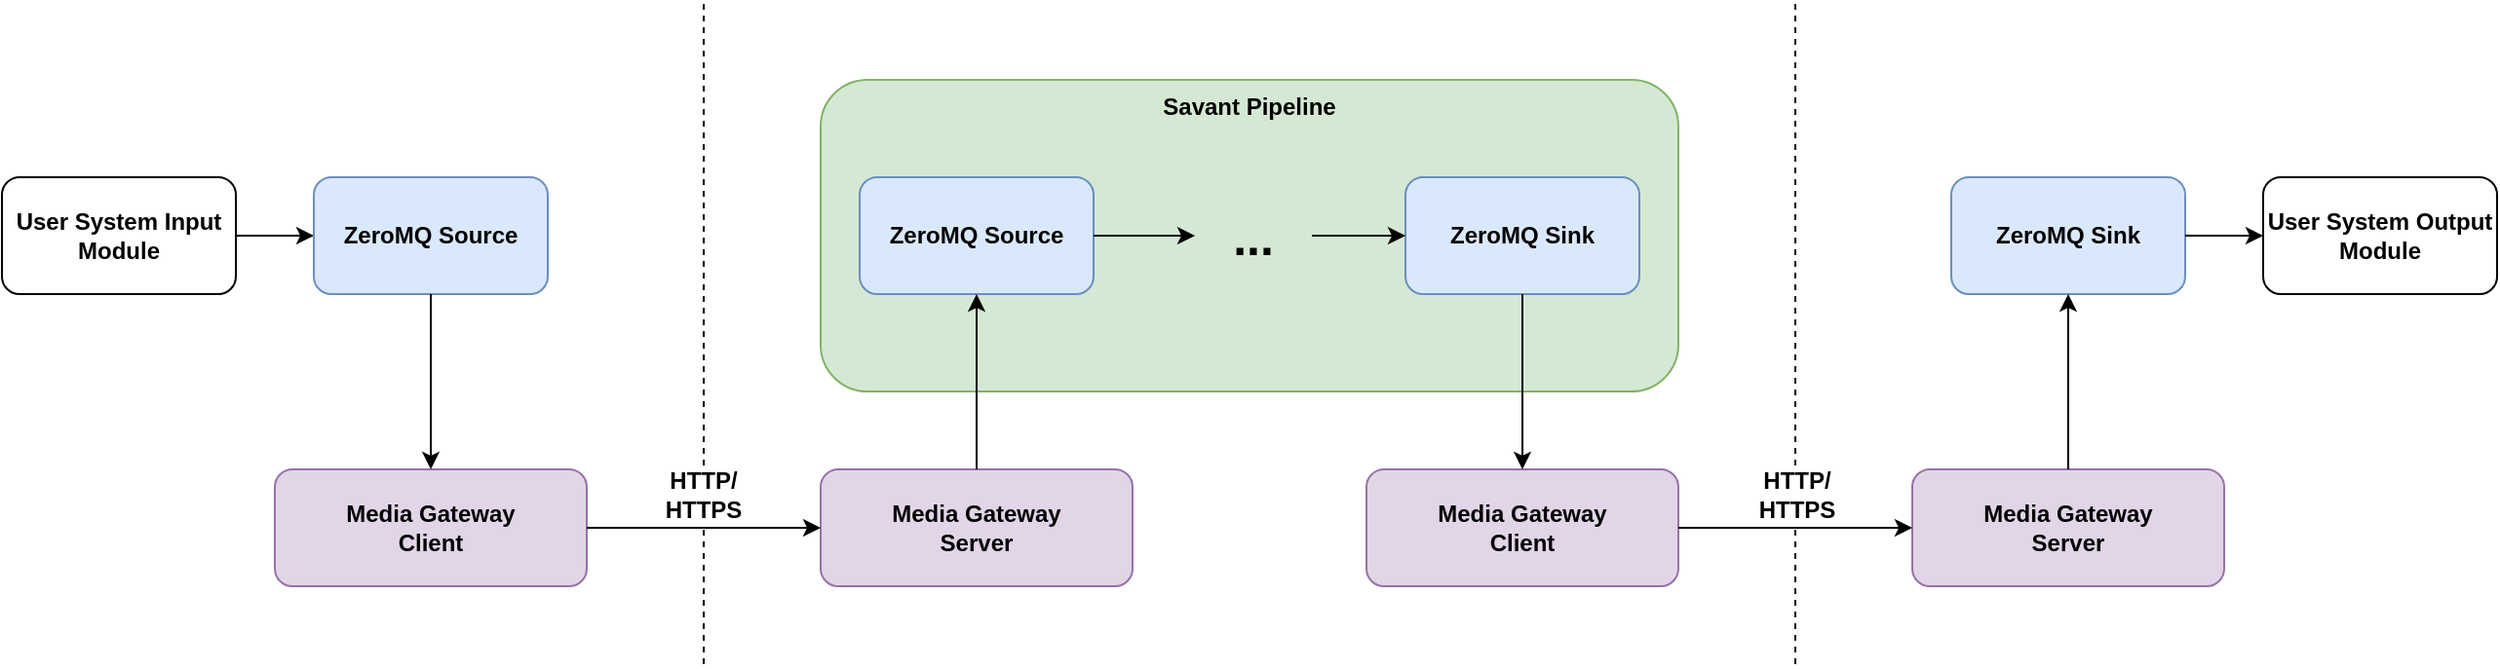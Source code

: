 <mxfile version="24.7.6">
  <diagram name="Page-1" id="a4XYBdpM1F1be-piVgBj">
    <mxGraphModel dx="2228" dy="759" grid="1" gridSize="10" guides="1" tooltips="1" connect="1" arrows="1" fold="1" page="1" pageScale="1" pageWidth="850" pageHeight="1100" math="0" shadow="0">
      <root>
        <mxCell id="0" />
        <mxCell id="1" parent="0" />
        <mxCell id="aj0WxzIa3c7IVVz3TvBY-1" value="&lt;b&gt;Savant Pipeline&lt;/b&gt;" style="rounded=1;whiteSpace=wrap;html=1;fillColor=#d5e8d4;strokeColor=#82b366;labelPosition=center;verticalLabelPosition=middle;align=center;verticalAlign=top;" vertex="1" parent="1">
          <mxGeometry x="-240" y="40" width="440" height="160" as="geometry" />
        </mxCell>
        <mxCell id="aj0WxzIa3c7IVVz3TvBY-2" value="&lt;b&gt;Media Gateway&lt;br&gt;Client&lt;/b&gt;" style="rounded=1;whiteSpace=wrap;html=1;fillColor=#e1d5e7;strokeColor=#9673a6;" vertex="1" parent="1">
          <mxGeometry x="40" y="240" width="160" height="60" as="geometry" />
        </mxCell>
        <mxCell id="aj0WxzIa3c7IVVz3TvBY-3" value="&lt;b&gt;Media Gateway&lt;br&gt;Server&lt;/b&gt;" style="rounded=1;whiteSpace=wrap;html=1;fillColor=#e1d5e7;strokeColor=#9673a6;" vertex="1" parent="1">
          <mxGeometry x="320" y="240" width="160" height="60" as="geometry" />
        </mxCell>
        <mxCell id="aj0WxzIa3c7IVVz3TvBY-4" value="User System Output Module" style="rounded=1;whiteSpace=wrap;html=1;fontStyle=1" vertex="1" parent="1">
          <mxGeometry x="500" y="90" width="120" height="60" as="geometry" />
        </mxCell>
        <mxCell id="aj0WxzIa3c7IVVz3TvBY-5" value="&lt;b&gt;ZeroMQ Sink&lt;/b&gt;" style="rounded=1;whiteSpace=wrap;html=1;fillColor=#dae8fc;strokeColor=#6c8ebf;" vertex="1" parent="1">
          <mxGeometry x="60" y="90" width="120" height="60" as="geometry" />
        </mxCell>
        <mxCell id="aj0WxzIa3c7IVVz3TvBY-6" value="&lt;b&gt;ZeroMQ Source&lt;/b&gt;" style="rounded=1;whiteSpace=wrap;html=1;fillColor=#dae8fc;strokeColor=#6c8ebf;" vertex="1" parent="1">
          <mxGeometry x="-220" y="90" width="120" height="60" as="geometry" />
        </mxCell>
        <mxCell id="aj0WxzIa3c7IVVz3TvBY-7" value="&lt;b&gt;&lt;font style=&quot;font-size: 25px;&quot;&gt;...&lt;/font&gt;&lt;/b&gt;" style="text;html=1;align=center;verticalAlign=middle;whiteSpace=wrap;rounded=0;" vertex="1" parent="1">
          <mxGeometry x="-48" y="105" width="60" height="30" as="geometry" />
        </mxCell>
        <mxCell id="aj0WxzIa3c7IVVz3TvBY-8" value="" style="endArrow=classic;html=1;rounded=0;exitX=1;exitY=0.5;exitDx=0;exitDy=0;entryX=0;entryY=0.5;entryDx=0;entryDy=0;" edge="1" parent="1" source="aj0WxzIa3c7IVVz3TvBY-6" target="aj0WxzIa3c7IVVz3TvBY-7">
          <mxGeometry width="50" height="50" relative="1" as="geometry">
            <mxPoint x="90" y="410" as="sourcePoint" />
            <mxPoint x="140" y="360" as="targetPoint" />
          </mxGeometry>
        </mxCell>
        <mxCell id="aj0WxzIa3c7IVVz3TvBY-9" value="" style="endArrow=classic;html=1;rounded=0;entryX=0;entryY=0.5;entryDx=0;entryDy=0;exitX=1;exitY=0.5;exitDx=0;exitDy=0;" edge="1" parent="1" source="aj0WxzIa3c7IVVz3TvBY-7" target="aj0WxzIa3c7IVVz3TvBY-5">
          <mxGeometry width="50" height="50" relative="1" as="geometry">
            <mxPoint x="90" y="410" as="sourcePoint" />
            <mxPoint x="140" y="360" as="targetPoint" />
          </mxGeometry>
        </mxCell>
        <mxCell id="aj0WxzIa3c7IVVz3TvBY-11" value="User System Input Module" style="rounded=1;whiteSpace=wrap;html=1;fontStyle=1" vertex="1" parent="1">
          <mxGeometry x="-660" y="90" width="120" height="60" as="geometry" />
        </mxCell>
        <mxCell id="aj0WxzIa3c7IVVz3TvBY-13" value="&lt;b&gt;ZeroMQ Sink&lt;/b&gt;" style="rounded=1;whiteSpace=wrap;html=1;fillColor=#dae8fc;strokeColor=#6c8ebf;" vertex="1" parent="1">
          <mxGeometry x="340" y="90" width="120" height="60" as="geometry" />
        </mxCell>
        <mxCell id="aj0WxzIa3c7IVVz3TvBY-14" value="" style="endArrow=classic;html=1;rounded=0;exitX=0.5;exitY=1;exitDx=0;exitDy=0;entryX=0.5;entryY=0;entryDx=0;entryDy=0;" edge="1" parent="1" source="aj0WxzIa3c7IVVz3TvBY-5" target="aj0WxzIa3c7IVVz3TvBY-2">
          <mxGeometry width="50" height="50" relative="1" as="geometry">
            <mxPoint x="90" y="410" as="sourcePoint" />
            <mxPoint x="140" y="360" as="targetPoint" />
          </mxGeometry>
        </mxCell>
        <mxCell id="aj0WxzIa3c7IVVz3TvBY-15" value="" style="endArrow=classic;html=1;rounded=0;exitX=1;exitY=0.5;exitDx=0;exitDy=0;entryX=0;entryY=0.5;entryDx=0;entryDy=0;" edge="1" parent="1" source="aj0WxzIa3c7IVVz3TvBY-2" target="aj0WxzIa3c7IVVz3TvBY-3">
          <mxGeometry width="50" height="50" relative="1" as="geometry">
            <mxPoint x="90" y="410" as="sourcePoint" />
            <mxPoint x="140" y="360" as="targetPoint" />
          </mxGeometry>
        </mxCell>
        <mxCell id="aj0WxzIa3c7IVVz3TvBY-16" value="" style="endArrow=classic;html=1;rounded=0;exitX=0.5;exitY=0;exitDx=0;exitDy=0;entryX=0.5;entryY=1;entryDx=0;entryDy=0;" edge="1" parent="1" source="aj0WxzIa3c7IVVz3TvBY-3" target="aj0WxzIa3c7IVVz3TvBY-13">
          <mxGeometry width="50" height="50" relative="1" as="geometry">
            <mxPoint x="90" y="410" as="sourcePoint" />
            <mxPoint x="140" y="360" as="targetPoint" />
          </mxGeometry>
        </mxCell>
        <mxCell id="aj0WxzIa3c7IVVz3TvBY-17" value="" style="endArrow=classic;html=1;rounded=0;exitX=1;exitY=0.5;exitDx=0;exitDy=0;entryX=0;entryY=0.5;entryDx=0;entryDy=0;" edge="1" parent="1" source="aj0WxzIa3c7IVVz3TvBY-13" target="aj0WxzIa3c7IVVz3TvBY-4">
          <mxGeometry width="50" height="50" relative="1" as="geometry">
            <mxPoint x="90" y="410" as="sourcePoint" />
            <mxPoint x="140" y="360" as="targetPoint" />
          </mxGeometry>
        </mxCell>
        <mxCell id="aj0WxzIa3c7IVVz3TvBY-21" value="" style="endArrow=none;dashed=1;html=1;rounded=0;" edge="1" parent="1">
          <mxGeometry width="50" height="50" relative="1" as="geometry">
            <mxPoint x="260" y="340" as="sourcePoint" />
            <mxPoint x="260" as="targetPoint" />
          </mxGeometry>
        </mxCell>
        <mxCell id="aj0WxzIa3c7IVVz3TvBY-23" value="" style="endArrow=classic;html=1;rounded=0;exitX=1;exitY=0.5;exitDx=0;exitDy=0;entryX=0;entryY=0.5;entryDx=0;entryDy=0;" edge="1" parent="1" source="aj0WxzIa3c7IVVz3TvBY-11" target="aj0WxzIa3c7IVVz3TvBY-22">
          <mxGeometry width="50" height="50" relative="1" as="geometry">
            <mxPoint x="-440" y="120" as="sourcePoint" />
            <mxPoint x="-220" y="120" as="targetPoint" />
          </mxGeometry>
        </mxCell>
        <mxCell id="aj0WxzIa3c7IVVz3TvBY-22" value="&lt;b&gt;ZeroMQ Source&lt;/b&gt;" style="rounded=1;whiteSpace=wrap;html=1;fillColor=#dae8fc;strokeColor=#6c8ebf;" vertex="1" parent="1">
          <mxGeometry x="-500" y="90" width="120" height="60" as="geometry" />
        </mxCell>
        <mxCell id="aj0WxzIa3c7IVVz3TvBY-24" value="&lt;b&gt;Media Gateway&lt;br&gt;Client&lt;/b&gt;" style="rounded=1;whiteSpace=wrap;html=1;fillColor=#e1d5e7;strokeColor=#9673a6;" vertex="1" parent="1">
          <mxGeometry x="-520" y="240" width="160" height="60" as="geometry" />
        </mxCell>
        <mxCell id="aj0WxzIa3c7IVVz3TvBY-25" value="&lt;b&gt;Media Gateway&lt;br&gt;Server&lt;/b&gt;" style="rounded=1;whiteSpace=wrap;html=1;fillColor=#e1d5e7;strokeColor=#9673a6;" vertex="1" parent="1">
          <mxGeometry x="-240" y="240" width="160" height="60" as="geometry" />
        </mxCell>
        <mxCell id="aj0WxzIa3c7IVVz3TvBY-26" value="" style="endArrow=classic;html=1;rounded=0;exitX=0.5;exitY=1;exitDx=0;exitDy=0;" edge="1" parent="1" source="aj0WxzIa3c7IVVz3TvBY-22" target="aj0WxzIa3c7IVVz3TvBY-24">
          <mxGeometry width="50" height="50" relative="1" as="geometry">
            <mxPoint x="-20" y="410" as="sourcePoint" />
            <mxPoint x="30" y="360" as="targetPoint" />
          </mxGeometry>
        </mxCell>
        <mxCell id="aj0WxzIa3c7IVVz3TvBY-27" value="" style="endArrow=classic;html=1;rounded=0;exitX=1;exitY=0.5;exitDx=0;exitDy=0;entryX=0;entryY=0.5;entryDx=0;entryDy=0;" edge="1" parent="1" source="aj0WxzIa3c7IVVz3TvBY-24" target="aj0WxzIa3c7IVVz3TvBY-25">
          <mxGeometry width="50" height="50" relative="1" as="geometry">
            <mxPoint x="-20" y="410" as="sourcePoint" />
            <mxPoint x="30" y="360" as="targetPoint" />
          </mxGeometry>
        </mxCell>
        <mxCell id="aj0WxzIa3c7IVVz3TvBY-28" value="" style="endArrow=classic;html=1;rounded=0;exitX=0.5;exitY=0;exitDx=0;exitDy=0;entryX=0.5;entryY=1;entryDx=0;entryDy=0;" edge="1" parent="1" source="aj0WxzIa3c7IVVz3TvBY-25" target="aj0WxzIa3c7IVVz3TvBY-6">
          <mxGeometry width="50" height="50" relative="1" as="geometry">
            <mxPoint x="-20" y="410" as="sourcePoint" />
            <mxPoint x="30" y="360" as="targetPoint" />
          </mxGeometry>
        </mxCell>
        <mxCell id="aj0WxzIa3c7IVVz3TvBY-29" value="" style="endArrow=none;dashed=1;html=1;rounded=0;" edge="1" parent="1">
          <mxGeometry width="50" height="50" relative="1" as="geometry">
            <mxPoint x="-300" y="340" as="sourcePoint" />
            <mxPoint x="-300" as="targetPoint" />
          </mxGeometry>
        </mxCell>
        <mxCell id="aj0WxzIa3c7IVVz3TvBY-30" value="HTTP/&lt;div&gt;HTTPS&lt;/div&gt;" style="text;html=1;align=center;verticalAlign=middle;whiteSpace=wrap;rounded=0;fontStyle=1;fillColor=default;" vertex="1" parent="1">
          <mxGeometry x="-330" y="238" width="60" height="30" as="geometry" />
        </mxCell>
        <mxCell id="aj0WxzIa3c7IVVz3TvBY-20" value="HTTP/&lt;div&gt;HTTPS&lt;/div&gt;" style="text;html=1;align=center;verticalAlign=middle;whiteSpace=wrap;rounded=0;fontStyle=1;fillColor=default;" vertex="1" parent="1">
          <mxGeometry x="231" y="238" width="60" height="30" as="geometry" />
        </mxCell>
      </root>
    </mxGraphModel>
  </diagram>
</mxfile>

